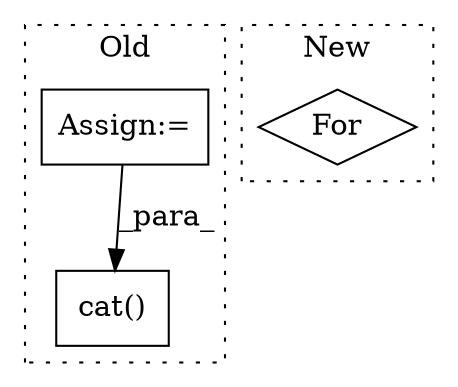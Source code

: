 digraph G {
subgraph cluster0 {
1 [label="cat()" a="75" s="1788,1834" l="10,8" shape="box"];
3 [label="Assign:=" a="68" s="1223" l="3" shape="box"];
label = "Old";
style="dotted";
}
subgraph cluster1 {
2 [label="For" a="107" s="1697,1722" l="4,5" shape="diamond"];
label = "New";
style="dotted";
}
3 -> 1 [label="_para_"];
}